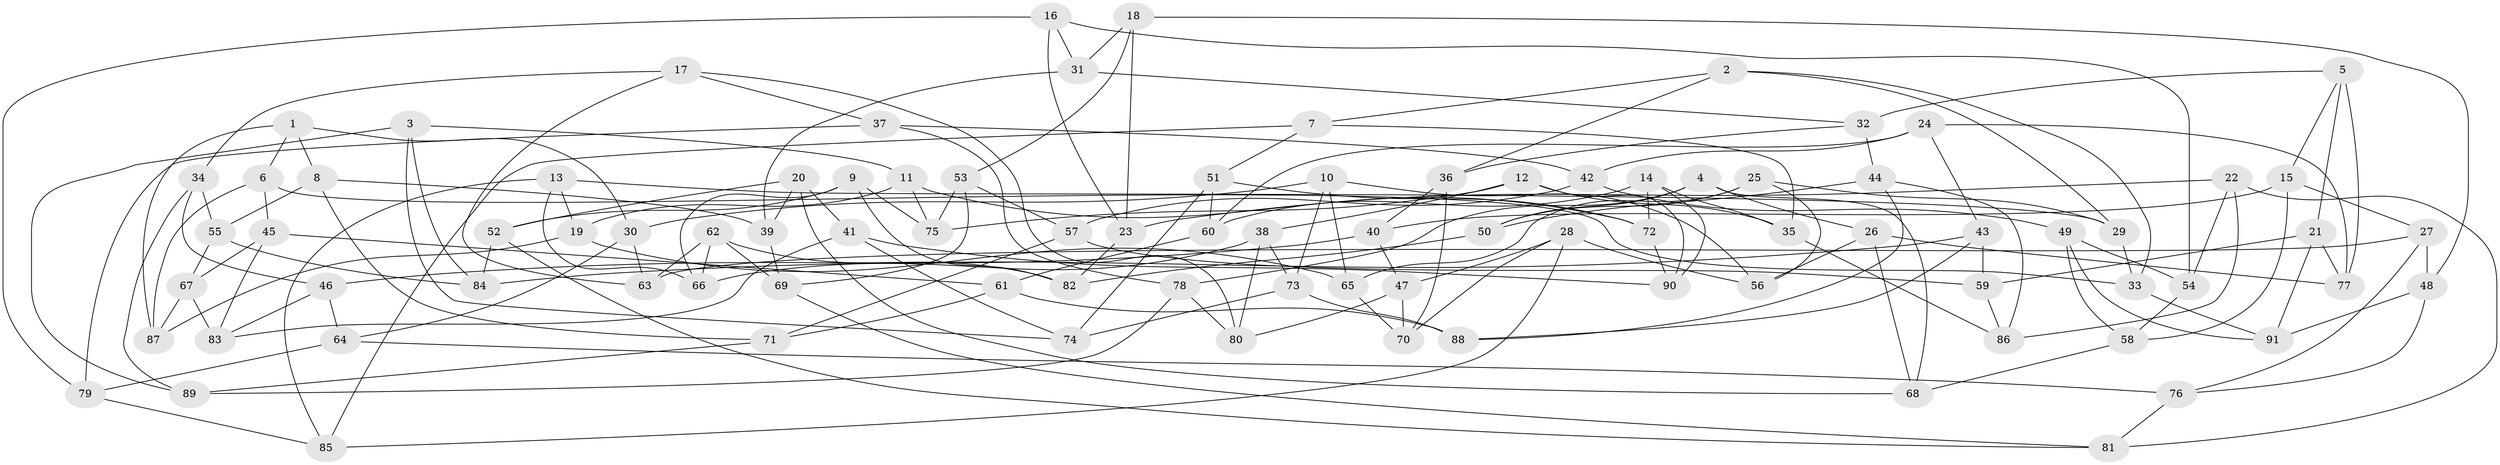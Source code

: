 // coarse degree distribution, {5: 0.10909090909090909, 6: 0.4909090909090909, 4: 0.36363636363636365, 3: 0.03636363636363636}
// Generated by graph-tools (version 1.1) at 2025/52/02/27/25 19:52:35]
// undirected, 91 vertices, 182 edges
graph export_dot {
graph [start="1"]
  node [color=gray90,style=filled];
  1;
  2;
  3;
  4;
  5;
  6;
  7;
  8;
  9;
  10;
  11;
  12;
  13;
  14;
  15;
  16;
  17;
  18;
  19;
  20;
  21;
  22;
  23;
  24;
  25;
  26;
  27;
  28;
  29;
  30;
  31;
  32;
  33;
  34;
  35;
  36;
  37;
  38;
  39;
  40;
  41;
  42;
  43;
  44;
  45;
  46;
  47;
  48;
  49;
  50;
  51;
  52;
  53;
  54;
  55;
  56;
  57;
  58;
  59;
  60;
  61;
  62;
  63;
  64;
  65;
  66;
  67;
  68;
  69;
  70;
  71;
  72;
  73;
  74;
  75;
  76;
  77;
  78;
  79;
  80;
  81;
  82;
  83;
  84;
  85;
  86;
  87;
  88;
  89;
  90;
  91;
  1 -- 8;
  1 -- 30;
  1 -- 87;
  1 -- 6;
  2 -- 33;
  2 -- 29;
  2 -- 7;
  2 -- 36;
  3 -- 89;
  3 -- 11;
  3 -- 84;
  3 -- 74;
  4 -- 50;
  4 -- 26;
  4 -- 68;
  4 -- 78;
  5 -- 32;
  5 -- 21;
  5 -- 77;
  5 -- 15;
  6 -- 87;
  6 -- 45;
  6 -- 33;
  7 -- 35;
  7 -- 85;
  7 -- 51;
  8 -- 39;
  8 -- 71;
  8 -- 55;
  9 -- 82;
  9 -- 75;
  9 -- 66;
  9 -- 52;
  10 -- 73;
  10 -- 30;
  10 -- 65;
  10 -- 56;
  11 -- 19;
  11 -- 72;
  11 -- 75;
  12 -- 75;
  12 -- 35;
  12 -- 38;
  12 -- 90;
  13 -- 19;
  13 -- 29;
  13 -- 66;
  13 -- 85;
  14 -- 72;
  14 -- 90;
  14 -- 35;
  14 -- 60;
  15 -- 58;
  15 -- 40;
  15 -- 27;
  16 -- 54;
  16 -- 31;
  16 -- 79;
  16 -- 23;
  17 -- 37;
  17 -- 63;
  17 -- 80;
  17 -- 34;
  18 -- 23;
  18 -- 31;
  18 -- 53;
  18 -- 48;
  19 -- 65;
  19 -- 87;
  20 -- 41;
  20 -- 52;
  20 -- 68;
  20 -- 39;
  21 -- 59;
  21 -- 77;
  21 -- 91;
  22 -- 86;
  22 -- 81;
  22 -- 54;
  22 -- 23;
  23 -- 82;
  24 -- 43;
  24 -- 77;
  24 -- 60;
  24 -- 42;
  25 -- 50;
  25 -- 29;
  25 -- 56;
  25 -- 65;
  26 -- 77;
  26 -- 68;
  26 -- 56;
  27 -- 48;
  27 -- 76;
  27 -- 63;
  28 -- 47;
  28 -- 70;
  28 -- 56;
  28 -- 85;
  29 -- 33;
  30 -- 63;
  30 -- 64;
  31 -- 32;
  31 -- 39;
  32 -- 36;
  32 -- 44;
  33 -- 91;
  34 -- 55;
  34 -- 89;
  34 -- 46;
  35 -- 86;
  36 -- 70;
  36 -- 40;
  37 -- 79;
  37 -- 42;
  37 -- 78;
  38 -- 73;
  38 -- 66;
  38 -- 80;
  39 -- 69;
  40 -- 47;
  40 -- 46;
  41 -- 83;
  41 -- 74;
  41 -- 90;
  42 -- 49;
  42 -- 57;
  43 -- 59;
  43 -- 88;
  43 -- 84;
  44 -- 88;
  44 -- 86;
  44 -- 50;
  45 -- 83;
  45 -- 67;
  45 -- 61;
  46 -- 64;
  46 -- 83;
  47 -- 80;
  47 -- 70;
  48 -- 91;
  48 -- 76;
  49 -- 91;
  49 -- 54;
  49 -- 58;
  50 -- 82;
  51 -- 74;
  51 -- 60;
  51 -- 72;
  52 -- 84;
  52 -- 81;
  53 -- 75;
  53 -- 69;
  53 -- 57;
  54 -- 58;
  55 -- 84;
  55 -- 67;
  57 -- 71;
  57 -- 59;
  58 -- 68;
  59 -- 86;
  60 -- 61;
  61 -- 71;
  61 -- 88;
  62 -- 82;
  62 -- 63;
  62 -- 69;
  62 -- 66;
  64 -- 76;
  64 -- 79;
  65 -- 70;
  67 -- 87;
  67 -- 83;
  69 -- 81;
  71 -- 89;
  72 -- 90;
  73 -- 88;
  73 -- 74;
  76 -- 81;
  78 -- 80;
  78 -- 89;
  79 -- 85;
}
